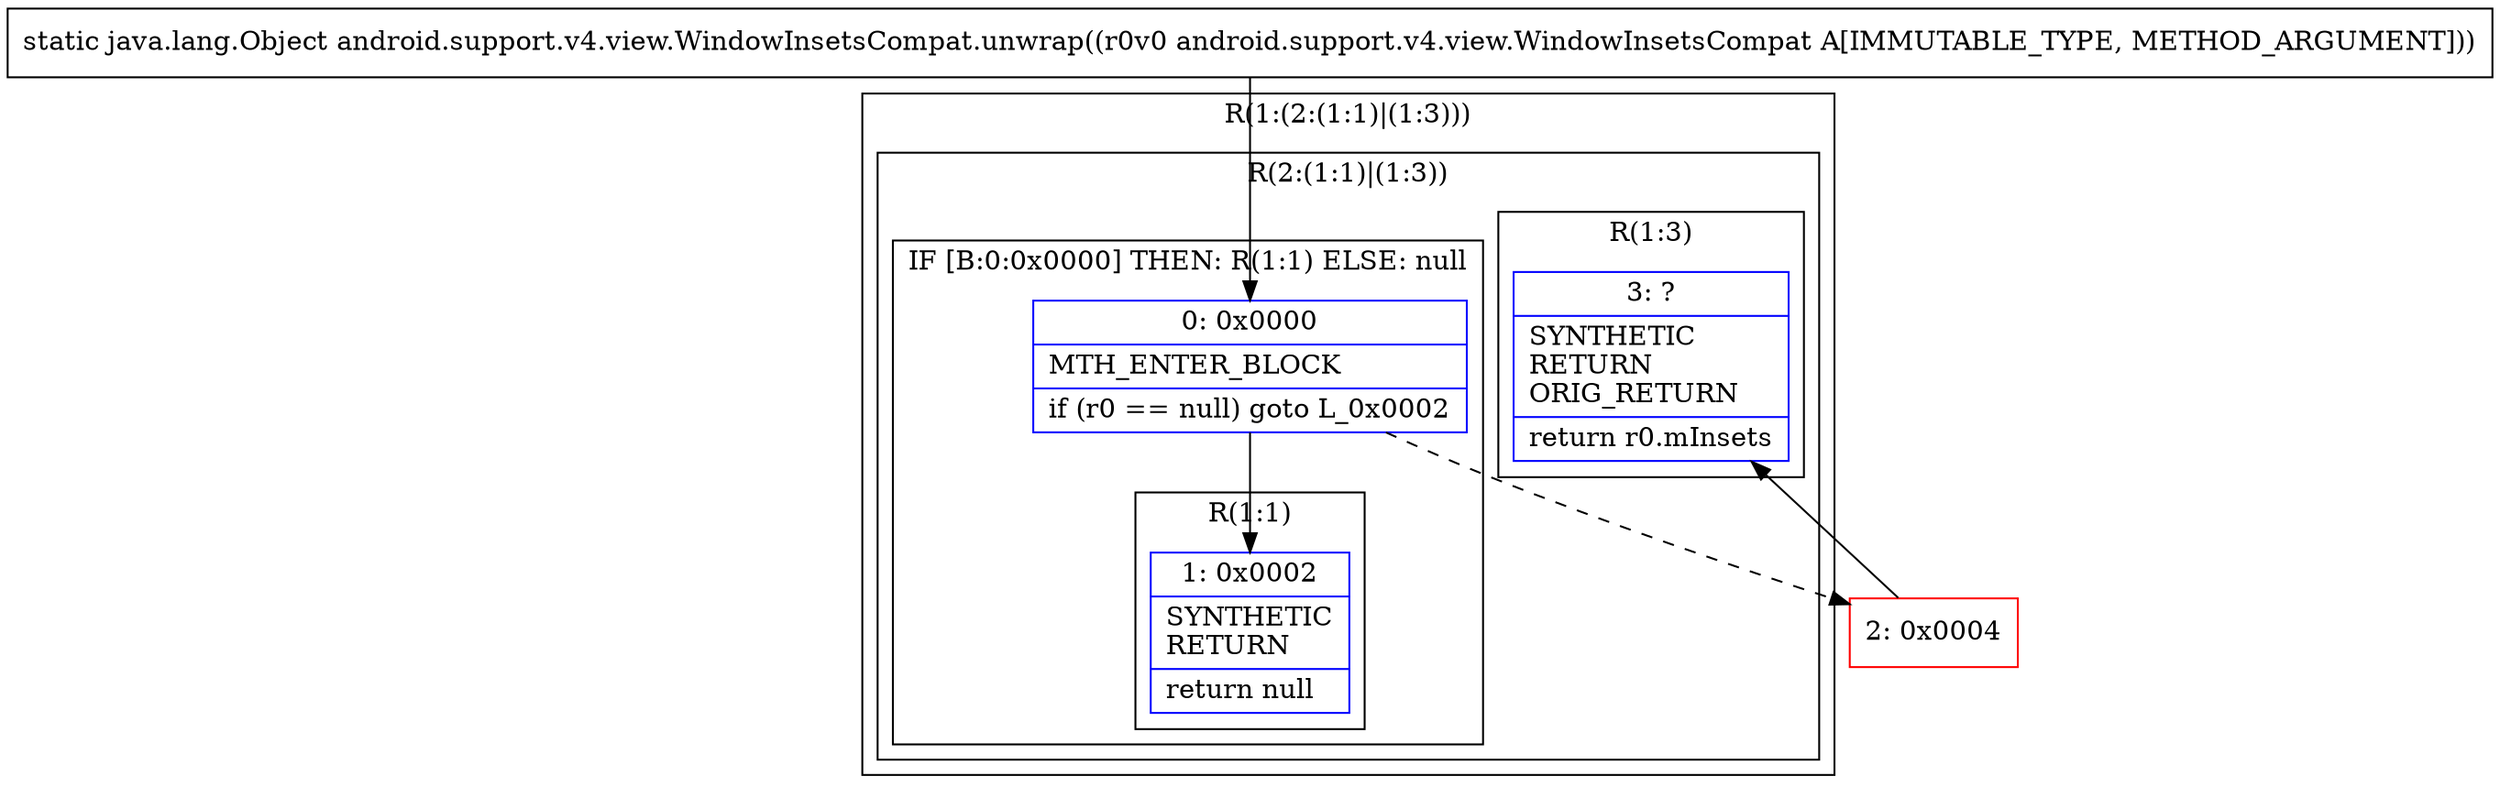digraph "CFG forandroid.support.v4.view.WindowInsetsCompat.unwrap(Landroid\/support\/v4\/view\/WindowInsetsCompat;)Ljava\/lang\/Object;" {
subgraph cluster_Region_617441872 {
label = "R(1:(2:(1:1)|(1:3)))";
node [shape=record,color=blue];
subgraph cluster_Region_1856722821 {
label = "R(2:(1:1)|(1:3))";
node [shape=record,color=blue];
subgraph cluster_IfRegion_884550660 {
label = "IF [B:0:0x0000] THEN: R(1:1) ELSE: null";
node [shape=record,color=blue];
Node_0 [shape=record,label="{0\:\ 0x0000|MTH_ENTER_BLOCK\l|if (r0 == null) goto L_0x0002\l}"];
subgraph cluster_Region_227083265 {
label = "R(1:1)";
node [shape=record,color=blue];
Node_1 [shape=record,label="{1\:\ 0x0002|SYNTHETIC\lRETURN\l|return null\l}"];
}
}
subgraph cluster_Region_1121546250 {
label = "R(1:3)";
node [shape=record,color=blue];
Node_3 [shape=record,label="{3\:\ ?|SYNTHETIC\lRETURN\lORIG_RETURN\l|return r0.mInsets\l}"];
}
}
}
Node_2 [shape=record,color=red,label="{2\:\ 0x0004}"];
MethodNode[shape=record,label="{static java.lang.Object android.support.v4.view.WindowInsetsCompat.unwrap((r0v0 android.support.v4.view.WindowInsetsCompat A[IMMUTABLE_TYPE, METHOD_ARGUMENT])) }"];
MethodNode -> Node_0;
Node_0 -> Node_1;
Node_0 -> Node_2[style=dashed];
Node_2 -> Node_3;
}

